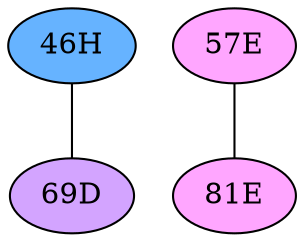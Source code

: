 // The Round Table
graph {
	"46H" [fillcolor="#66B3FF" style=radial]
	"69D" [fillcolor="#D3A4FF" style=radial]
	"46H" -- "69D" [penwidth=1]
	"57E" [fillcolor="#FFA6FF" style=radial]
	"81E" [fillcolor="#FFA6FF" style=radial]
	"57E" -- "81E" [penwidth=1]
}
